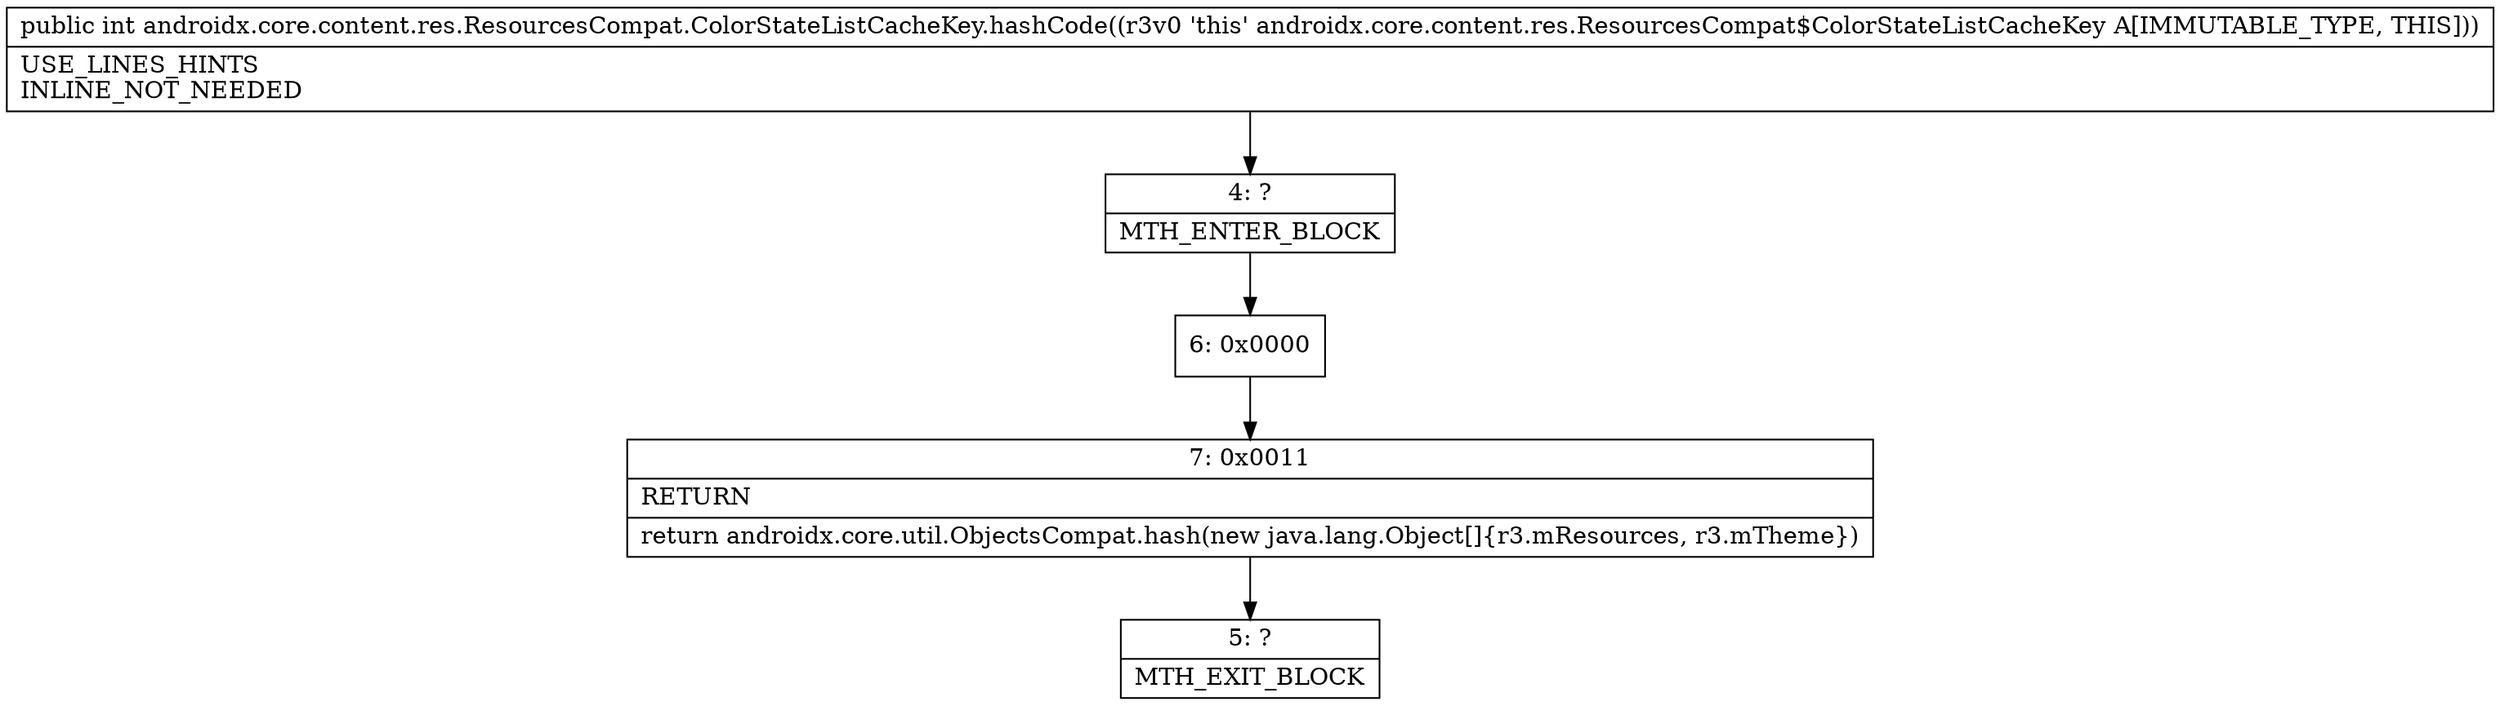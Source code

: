 digraph "CFG forandroidx.core.content.res.ResourcesCompat.ColorStateListCacheKey.hashCode()I" {
Node_4 [shape=record,label="{4\:\ ?|MTH_ENTER_BLOCK\l}"];
Node_6 [shape=record,label="{6\:\ 0x0000}"];
Node_7 [shape=record,label="{7\:\ 0x0011|RETURN\l|return androidx.core.util.ObjectsCompat.hash(new java.lang.Object[]\{r3.mResources, r3.mTheme\})\l}"];
Node_5 [shape=record,label="{5\:\ ?|MTH_EXIT_BLOCK\l}"];
MethodNode[shape=record,label="{public int androidx.core.content.res.ResourcesCompat.ColorStateListCacheKey.hashCode((r3v0 'this' androidx.core.content.res.ResourcesCompat$ColorStateListCacheKey A[IMMUTABLE_TYPE, THIS]))  | USE_LINES_HINTS\lINLINE_NOT_NEEDED\l}"];
MethodNode -> Node_4;Node_4 -> Node_6;
Node_6 -> Node_7;
Node_7 -> Node_5;
}


